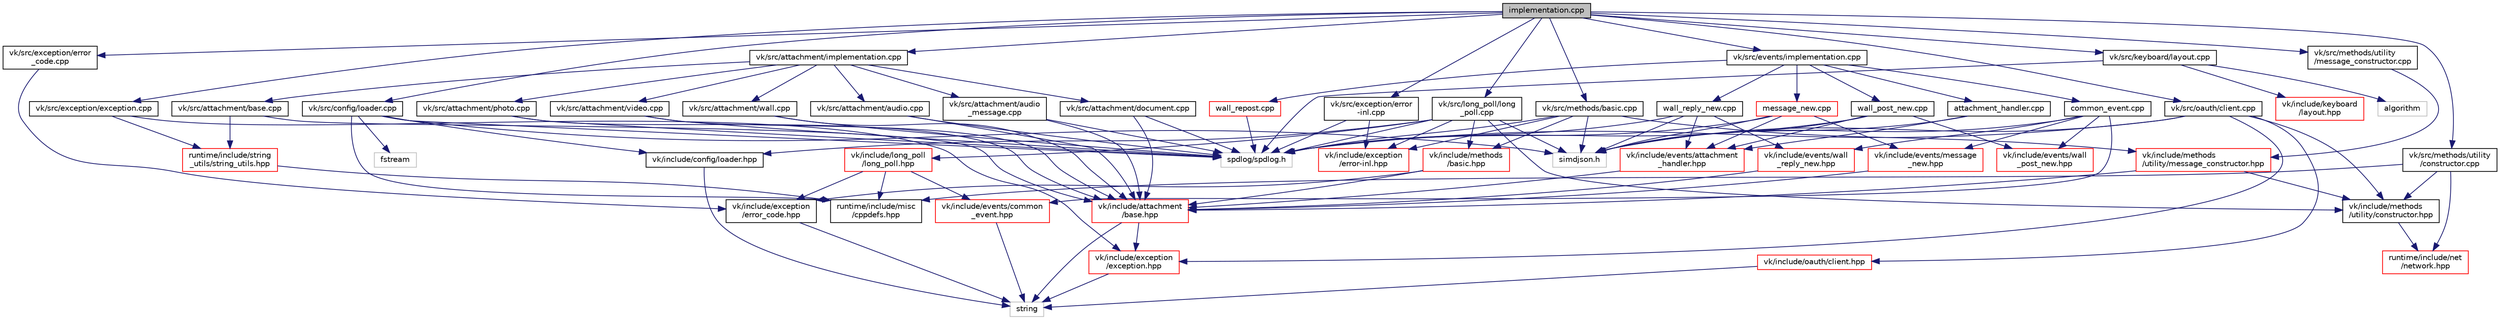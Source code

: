 digraph "implementation.cpp"
{
 // LATEX_PDF_SIZE
  edge [fontname="Helvetica",fontsize="10",labelfontname="Helvetica",labelfontsize="10"];
  node [fontname="Helvetica",fontsize="10",shape=record];
  Node1 [label="implementation.cpp",height=0.2,width=0.4,color="black", fillcolor="grey75", style="filled", fontcolor="black",tooltip=" "];
  Node1 -> Node2 [color="midnightblue",fontsize="10",style="solid",fontname="Helvetica"];
  Node2 [label="vk/src/attachment/implementation.cpp",height=0.2,width=0.4,color="black", fillcolor="white", style="filled",URL="$vk_2src_2attachment_2implementation_8cpp.html",tooltip=" "];
  Node2 -> Node3 [color="midnightblue",fontsize="10",style="solid",fontname="Helvetica"];
  Node3 [label="vk/src/attachment/audio.cpp",height=0.2,width=0.4,color="black", fillcolor="white", style="filled",URL="$audio_8cpp.html",tooltip=" "];
  Node3 -> Node4 [color="midnightblue",fontsize="10",style="solid",fontname="Helvetica"];
  Node4 [label="vk/include/attachment\l/base.hpp",height=0.2,width=0.4,color="red", fillcolor="white", style="filled",URL="$base_8hpp.html",tooltip=" "];
  Node4 -> Node5 [color="midnightblue",fontsize="10",style="solid",fontname="Helvetica"];
  Node5 [label="vk/include/exception\l/exception.hpp",height=0.2,width=0.4,color="red", fillcolor="white", style="filled",URL="$exception_8hpp.html",tooltip=" "];
  Node5 -> Node7 [color="midnightblue",fontsize="10",style="solid",fontname="Helvetica"];
  Node7 [label="string",height=0.2,width=0.4,color="grey75", fillcolor="white", style="filled",tooltip=" "];
  Node4 -> Node7 [color="midnightblue",fontsize="10",style="solid",fontname="Helvetica"];
  Node3 -> Node10 [color="midnightblue",fontsize="10",style="solid",fontname="Helvetica"];
  Node10 [label="spdlog/spdlog.h",height=0.2,width=0.4,color="grey75", fillcolor="white", style="filled",tooltip=" "];
  Node2 -> Node11 [color="midnightblue",fontsize="10",style="solid",fontname="Helvetica"];
  Node11 [label="vk/src/attachment/audio\l_message.cpp",height=0.2,width=0.4,color="black", fillcolor="white", style="filled",URL="$audio__message_8cpp.html",tooltip=" "];
  Node11 -> Node4 [color="midnightblue",fontsize="10",style="solid",fontname="Helvetica"];
  Node11 -> Node10 [color="midnightblue",fontsize="10",style="solid",fontname="Helvetica"];
  Node2 -> Node12 [color="midnightblue",fontsize="10",style="solid",fontname="Helvetica"];
  Node12 [label="vk/src/attachment/base.cpp",height=0.2,width=0.4,color="black", fillcolor="white", style="filled",URL="$base_8cpp.html",tooltip=" "];
  Node12 -> Node4 [color="midnightblue",fontsize="10",style="solid",fontname="Helvetica"];
  Node12 -> Node13 [color="midnightblue",fontsize="10",style="solid",fontname="Helvetica"];
  Node13 [label="runtime/include/string\l_utils/string_utils.hpp",height=0.2,width=0.4,color="red", fillcolor="white", style="filled",URL="$string__utils_8hpp.html",tooltip=" "];
  Node13 -> Node26 [color="midnightblue",fontsize="10",style="solid",fontname="Helvetica"];
  Node26 [label="runtime/include/misc\l/cppdefs.hpp",height=0.2,width=0.4,color="black", fillcolor="white", style="filled",URL="$cppdefs_8hpp.html",tooltip=" "];
  Node2 -> Node27 [color="midnightblue",fontsize="10",style="solid",fontname="Helvetica"];
  Node27 [label="vk/src/attachment/document.cpp",height=0.2,width=0.4,color="black", fillcolor="white", style="filled",URL="$document_8cpp.html",tooltip=" "];
  Node27 -> Node4 [color="midnightblue",fontsize="10",style="solid",fontname="Helvetica"];
  Node27 -> Node10 [color="midnightblue",fontsize="10",style="solid",fontname="Helvetica"];
  Node2 -> Node28 [color="midnightblue",fontsize="10",style="solid",fontname="Helvetica"];
  Node28 [label="vk/src/attachment/photo.cpp",height=0.2,width=0.4,color="black", fillcolor="white", style="filled",URL="$photo_8cpp.html",tooltip=" "];
  Node28 -> Node4 [color="midnightblue",fontsize="10",style="solid",fontname="Helvetica"];
  Node28 -> Node10 [color="midnightblue",fontsize="10",style="solid",fontname="Helvetica"];
  Node2 -> Node29 [color="midnightblue",fontsize="10",style="solid",fontname="Helvetica"];
  Node29 [label="vk/src/attachment/video.cpp",height=0.2,width=0.4,color="black", fillcolor="white", style="filled",URL="$video_8cpp.html",tooltip=" "];
  Node29 -> Node4 [color="midnightblue",fontsize="10",style="solid",fontname="Helvetica"];
  Node29 -> Node10 [color="midnightblue",fontsize="10",style="solid",fontname="Helvetica"];
  Node2 -> Node30 [color="midnightblue",fontsize="10",style="solid",fontname="Helvetica"];
  Node30 [label="vk/src/attachment/wall.cpp",height=0.2,width=0.4,color="black", fillcolor="white", style="filled",URL="$wall_8cpp.html",tooltip=" "];
  Node30 -> Node4 [color="midnightblue",fontsize="10",style="solid",fontname="Helvetica"];
  Node30 -> Node10 [color="midnightblue",fontsize="10",style="solid",fontname="Helvetica"];
  Node1 -> Node31 [color="midnightblue",fontsize="10",style="solid",fontname="Helvetica"];
  Node31 [label="vk/src/config/loader.cpp",height=0.2,width=0.4,color="black", fillcolor="white", style="filled",URL="$loader_8cpp.html",tooltip=" "];
  Node31 -> Node32 [color="midnightblue",fontsize="10",style="solid",fontname="Helvetica"];
  Node32 [label="vk/include/config/loader.hpp",height=0.2,width=0.4,color="black", fillcolor="white", style="filled",URL="$loader_8hpp.html",tooltip=" "];
  Node32 -> Node7 [color="midnightblue",fontsize="10",style="solid",fontname="Helvetica"];
  Node31 -> Node26 [color="midnightblue",fontsize="10",style="solid",fontname="Helvetica"];
  Node31 -> Node33 [color="midnightblue",fontsize="10",style="solid",fontname="Helvetica"];
  Node33 [label="simdjson.h",height=0.2,width=0.4,color="grey75", fillcolor="white", style="filled",tooltip=" "];
  Node31 -> Node10 [color="midnightblue",fontsize="10",style="solid",fontname="Helvetica"];
  Node31 -> Node34 [color="midnightblue",fontsize="10",style="solid",fontname="Helvetica"];
  Node34 [label="fstream",height=0.2,width=0.4,color="grey75", fillcolor="white", style="filled",tooltip=" "];
  Node1 -> Node35 [color="midnightblue",fontsize="10",style="solid",fontname="Helvetica"];
  Node35 [label="vk/src/events/implementation.cpp",height=0.2,width=0.4,color="black", fillcolor="white", style="filled",URL="$vk_2src_2events_2implementation_8cpp.html",tooltip=" "];
  Node35 -> Node36 [color="midnightblue",fontsize="10",style="solid",fontname="Helvetica"];
  Node36 [label="attachment_handler.cpp",height=0.2,width=0.4,color="black", fillcolor="white", style="filled",URL="$attachment__handler_8cpp.html",tooltip=" "];
  Node36 -> Node37 [color="midnightblue",fontsize="10",style="solid",fontname="Helvetica"];
  Node37 [label="vk/include/events/attachment\l_handler.hpp",height=0.2,width=0.4,color="red", fillcolor="white", style="filled",URL="$attachment__handler_8hpp.html",tooltip=" "];
  Node37 -> Node4 [color="midnightblue",fontsize="10",style="solid",fontname="Helvetica"];
  Node36 -> Node33 [color="midnightblue",fontsize="10",style="solid",fontname="Helvetica"];
  Node35 -> Node38 [color="midnightblue",fontsize="10",style="solid",fontname="Helvetica"];
  Node38 [label="common_event.cpp",height=0.2,width=0.4,color="black", fillcolor="white", style="filled",URL="$common__event_8cpp.html",tooltip=" "];
  Node38 -> Node39 [color="midnightblue",fontsize="10",style="solid",fontname="Helvetica"];
  Node39 [label="vk/include/events/common\l_event.hpp",height=0.2,width=0.4,color="red", fillcolor="white", style="filled",URL="$common__event_8hpp.html",tooltip=" "];
  Node39 -> Node7 [color="midnightblue",fontsize="10",style="solid",fontname="Helvetica"];
  Node38 -> Node40 [color="midnightblue",fontsize="10",style="solid",fontname="Helvetica"];
  Node40 [label="vk/include/events/message\l_new.hpp",height=0.2,width=0.4,color="red", fillcolor="white", style="filled",URL="$message__new_8hpp.html",tooltip=" "];
  Node40 -> Node4 [color="midnightblue",fontsize="10",style="solid",fontname="Helvetica"];
  Node38 -> Node43 [color="midnightblue",fontsize="10",style="solid",fontname="Helvetica"];
  Node43 [label="vk/include/events/wall\l_post_new.hpp",height=0.2,width=0.4,color="red", fillcolor="white", style="filled",URL="$wall__post__new_8hpp.html",tooltip=" "];
  Node38 -> Node45 [color="midnightblue",fontsize="10",style="solid",fontname="Helvetica"];
  Node45 [label="vk/include/events/wall\l_reply_new.hpp",height=0.2,width=0.4,color="red", fillcolor="white", style="filled",URL="$wall__reply__new_8hpp.html",tooltip=" "];
  Node45 -> Node4 [color="midnightblue",fontsize="10",style="solid",fontname="Helvetica"];
  Node38 -> Node33 [color="midnightblue",fontsize="10",style="solid",fontname="Helvetica"];
  Node35 -> Node46 [color="midnightblue",fontsize="10",style="solid",fontname="Helvetica"];
  Node46 [label="message_new.cpp",height=0.2,width=0.4,color="red", fillcolor="white", style="filled",URL="$message__new_8cpp.html",tooltip=" "];
  Node46 -> Node40 [color="midnightblue",fontsize="10",style="solid",fontname="Helvetica"];
  Node46 -> Node37 [color="midnightblue",fontsize="10",style="solid",fontname="Helvetica"];
  Node46 -> Node33 [color="midnightblue",fontsize="10",style="solid",fontname="Helvetica"];
  Node46 -> Node10 [color="midnightblue",fontsize="10",style="solid",fontname="Helvetica"];
  Node35 -> Node48 [color="midnightblue",fontsize="10",style="solid",fontname="Helvetica"];
  Node48 [label="wall_post_new.cpp",height=0.2,width=0.4,color="black", fillcolor="white", style="filled",URL="$wall__post__new_8cpp.html",tooltip=" "];
  Node48 -> Node43 [color="midnightblue",fontsize="10",style="solid",fontname="Helvetica"];
  Node48 -> Node37 [color="midnightblue",fontsize="10",style="solid",fontname="Helvetica"];
  Node48 -> Node33 [color="midnightblue",fontsize="10",style="solid",fontname="Helvetica"];
  Node48 -> Node10 [color="midnightblue",fontsize="10",style="solid",fontname="Helvetica"];
  Node35 -> Node49 [color="midnightblue",fontsize="10",style="solid",fontname="Helvetica"];
  Node49 [label="wall_reply_new.cpp",height=0.2,width=0.4,color="black", fillcolor="white", style="filled",URL="$wall__reply__new_8cpp.html",tooltip=" "];
  Node49 -> Node45 [color="midnightblue",fontsize="10",style="solid",fontname="Helvetica"];
  Node49 -> Node37 [color="midnightblue",fontsize="10",style="solid",fontname="Helvetica"];
  Node49 -> Node33 [color="midnightblue",fontsize="10",style="solid",fontname="Helvetica"];
  Node49 -> Node10 [color="midnightblue",fontsize="10",style="solid",fontname="Helvetica"];
  Node35 -> Node50 [color="midnightblue",fontsize="10",style="solid",fontname="Helvetica"];
  Node50 [label="wall_repost.cpp",height=0.2,width=0.4,color="red", fillcolor="white", style="filled",URL="$wall__repost_8cpp.html",tooltip=" "];
  Node50 -> Node10 [color="midnightblue",fontsize="10",style="solid",fontname="Helvetica"];
  Node1 -> Node52 [color="midnightblue",fontsize="10",style="solid",fontname="Helvetica"];
  Node52 [label="vk/src/exception/error\l-inl.cpp",height=0.2,width=0.4,color="black", fillcolor="white", style="filled",URL="$error-inl_8cpp.html",tooltip=" "];
  Node52 -> Node53 [color="midnightblue",fontsize="10",style="solid",fontname="Helvetica"];
  Node53 [label="vk/include/exception\l/error-inl.hpp",height=0.2,width=0.4,color="red", fillcolor="white", style="filled",URL="$error-inl_8hpp.html",tooltip=" "];
  Node52 -> Node10 [color="midnightblue",fontsize="10",style="solid",fontname="Helvetica"];
  Node1 -> Node56 [color="midnightblue",fontsize="10",style="solid",fontname="Helvetica"];
  Node56 [label="vk/src/exception/error\l_code.cpp",height=0.2,width=0.4,color="black", fillcolor="white", style="filled",URL="$error__code_8cpp.html",tooltip=" "];
  Node56 -> Node57 [color="midnightblue",fontsize="10",style="solid",fontname="Helvetica"];
  Node57 [label="vk/include/exception\l/error_code.hpp",height=0.2,width=0.4,color="black", fillcolor="white", style="filled",URL="$error__code_8hpp.html",tooltip=" "];
  Node57 -> Node7 [color="midnightblue",fontsize="10",style="solid",fontname="Helvetica"];
  Node1 -> Node58 [color="midnightblue",fontsize="10",style="solid",fontname="Helvetica"];
  Node58 [label="vk/src/exception/exception.cpp",height=0.2,width=0.4,color="black", fillcolor="white", style="filled",URL="$exception_8cpp.html",tooltip=" "];
  Node58 -> Node5 [color="midnightblue",fontsize="10",style="solid",fontname="Helvetica"];
  Node58 -> Node13 [color="midnightblue",fontsize="10",style="solid",fontname="Helvetica"];
  Node1 -> Node59 [color="midnightblue",fontsize="10",style="solid",fontname="Helvetica"];
  Node59 [label="vk/src/keyboard/layout.cpp",height=0.2,width=0.4,color="black", fillcolor="white", style="filled",URL="$layout_8cpp.html",tooltip=" "];
  Node59 -> Node60 [color="midnightblue",fontsize="10",style="solid",fontname="Helvetica"];
  Node60 [label="vk/include/keyboard\l/layout.hpp",height=0.2,width=0.4,color="red", fillcolor="white", style="filled",URL="$layout_8hpp.html",tooltip=" "];
  Node59 -> Node10 [color="midnightblue",fontsize="10",style="solid",fontname="Helvetica"];
  Node59 -> Node67 [color="midnightblue",fontsize="10",style="solid",fontname="Helvetica"];
  Node67 [label="algorithm",height=0.2,width=0.4,color="grey75", fillcolor="white", style="filled",tooltip=" "];
  Node1 -> Node68 [color="midnightblue",fontsize="10",style="solid",fontname="Helvetica"];
  Node68 [label="vk/src/long_poll/long\l_poll.cpp",height=0.2,width=0.4,color="black", fillcolor="white", style="filled",URL="$long__poll_8cpp.html",tooltip=" "];
  Node68 -> Node69 [color="midnightblue",fontsize="10",style="solid",fontname="Helvetica"];
  Node69 [label="vk/include/long_poll\l/long_poll.hpp",height=0.2,width=0.4,color="red", fillcolor="white", style="filled",URL="$long__poll_8hpp.html",tooltip=" "];
  Node69 -> Node26 [color="midnightblue",fontsize="10",style="solid",fontname="Helvetica"];
  Node69 -> Node39 [color="midnightblue",fontsize="10",style="solid",fontname="Helvetica"];
  Node69 -> Node57 [color="midnightblue",fontsize="10",style="solid",fontname="Helvetica"];
  Node68 -> Node33 [color="midnightblue",fontsize="10",style="solid",fontname="Helvetica"];
  Node68 -> Node10 [color="midnightblue",fontsize="10",style="solid",fontname="Helvetica"];
  Node68 -> Node32 [color="midnightblue",fontsize="10",style="solid",fontname="Helvetica"];
  Node68 -> Node53 [color="midnightblue",fontsize="10",style="solid",fontname="Helvetica"];
  Node68 -> Node72 [color="midnightblue",fontsize="10",style="solid",fontname="Helvetica"];
  Node72 [label="vk/include/methods\l/basic.hpp",height=0.2,width=0.4,color="red", fillcolor="white", style="filled",URL="$basic_8hpp.html",tooltip=" "];
  Node72 -> Node4 [color="midnightblue",fontsize="10",style="solid",fontname="Helvetica"];
  Node72 -> Node57 [color="midnightblue",fontsize="10",style="solid",fontname="Helvetica"];
  Node68 -> Node73 [color="midnightblue",fontsize="10",style="solid",fontname="Helvetica"];
  Node73 [label="vk/include/methods\l/utility/constructor.hpp",height=0.2,width=0.4,color="black", fillcolor="white", style="filled",URL="$constructor_8hpp.html",tooltip=" "];
  Node73 -> Node74 [color="midnightblue",fontsize="10",style="solid",fontname="Helvetica"];
  Node74 [label="runtime/include/net\l/network.hpp",height=0.2,width=0.4,color="red", fillcolor="white", style="filled",URL="$network_8hpp.html",tooltip=" "];
  Node1 -> Node76 [color="midnightblue",fontsize="10",style="solid",fontname="Helvetica"];
  Node76 [label="vk/src/methods/utility\l/constructor.cpp",height=0.2,width=0.4,color="black", fillcolor="white", style="filled",URL="$constructor_8cpp.html",tooltip=" "];
  Node76 -> Node73 [color="midnightblue",fontsize="10",style="solid",fontname="Helvetica"];
  Node76 -> Node26 [color="midnightblue",fontsize="10",style="solid",fontname="Helvetica"];
  Node76 -> Node74 [color="midnightblue",fontsize="10",style="solid",fontname="Helvetica"];
  Node1 -> Node77 [color="midnightblue",fontsize="10",style="solid",fontname="Helvetica"];
  Node77 [label="vk/src/methods/utility\l/message_constructor.cpp",height=0.2,width=0.4,color="black", fillcolor="white", style="filled",URL="$message__constructor_8cpp.html",tooltip=" "];
  Node77 -> Node78 [color="midnightblue",fontsize="10",style="solid",fontname="Helvetica"];
  Node78 [label="vk/include/methods\l/utility/message_constructor.hpp",height=0.2,width=0.4,color="red", fillcolor="white", style="filled",URL="$message__constructor_8hpp.html",tooltip=" "];
  Node78 -> Node4 [color="midnightblue",fontsize="10",style="solid",fontname="Helvetica"];
  Node78 -> Node73 [color="midnightblue",fontsize="10",style="solid",fontname="Helvetica"];
  Node1 -> Node79 [color="midnightblue",fontsize="10",style="solid",fontname="Helvetica"];
  Node79 [label="vk/src/methods/basic.cpp",height=0.2,width=0.4,color="black", fillcolor="white", style="filled",URL="$basic_8cpp.html",tooltip=" "];
  Node79 -> Node72 [color="midnightblue",fontsize="10",style="solid",fontname="Helvetica"];
  Node79 -> Node53 [color="midnightblue",fontsize="10",style="solid",fontname="Helvetica"];
  Node79 -> Node78 [color="midnightblue",fontsize="10",style="solid",fontname="Helvetica"];
  Node79 -> Node33 [color="midnightblue",fontsize="10",style="solid",fontname="Helvetica"];
  Node79 -> Node10 [color="midnightblue",fontsize="10",style="solid",fontname="Helvetica"];
  Node1 -> Node80 [color="midnightblue",fontsize="10",style="solid",fontname="Helvetica"];
  Node80 [label="vk/src/oauth/client.cpp",height=0.2,width=0.4,color="black", fillcolor="white", style="filled",URL="$client_8cpp.html",tooltip=" "];
  Node80 -> Node81 [color="midnightblue",fontsize="10",style="solid",fontname="Helvetica"];
  Node81 [label="vk/include/oauth/client.hpp",height=0.2,width=0.4,color="red", fillcolor="white", style="filled",URL="$client_8hpp.html",tooltip=" "];
  Node81 -> Node7 [color="midnightblue",fontsize="10",style="solid",fontname="Helvetica"];
  Node80 -> Node5 [color="midnightblue",fontsize="10",style="solid",fontname="Helvetica"];
  Node80 -> Node73 [color="midnightblue",fontsize="10",style="solid",fontname="Helvetica"];
  Node80 -> Node33 [color="midnightblue",fontsize="10",style="solid",fontname="Helvetica"];
  Node80 -> Node10 [color="midnightblue",fontsize="10",style="solid",fontname="Helvetica"];
}
